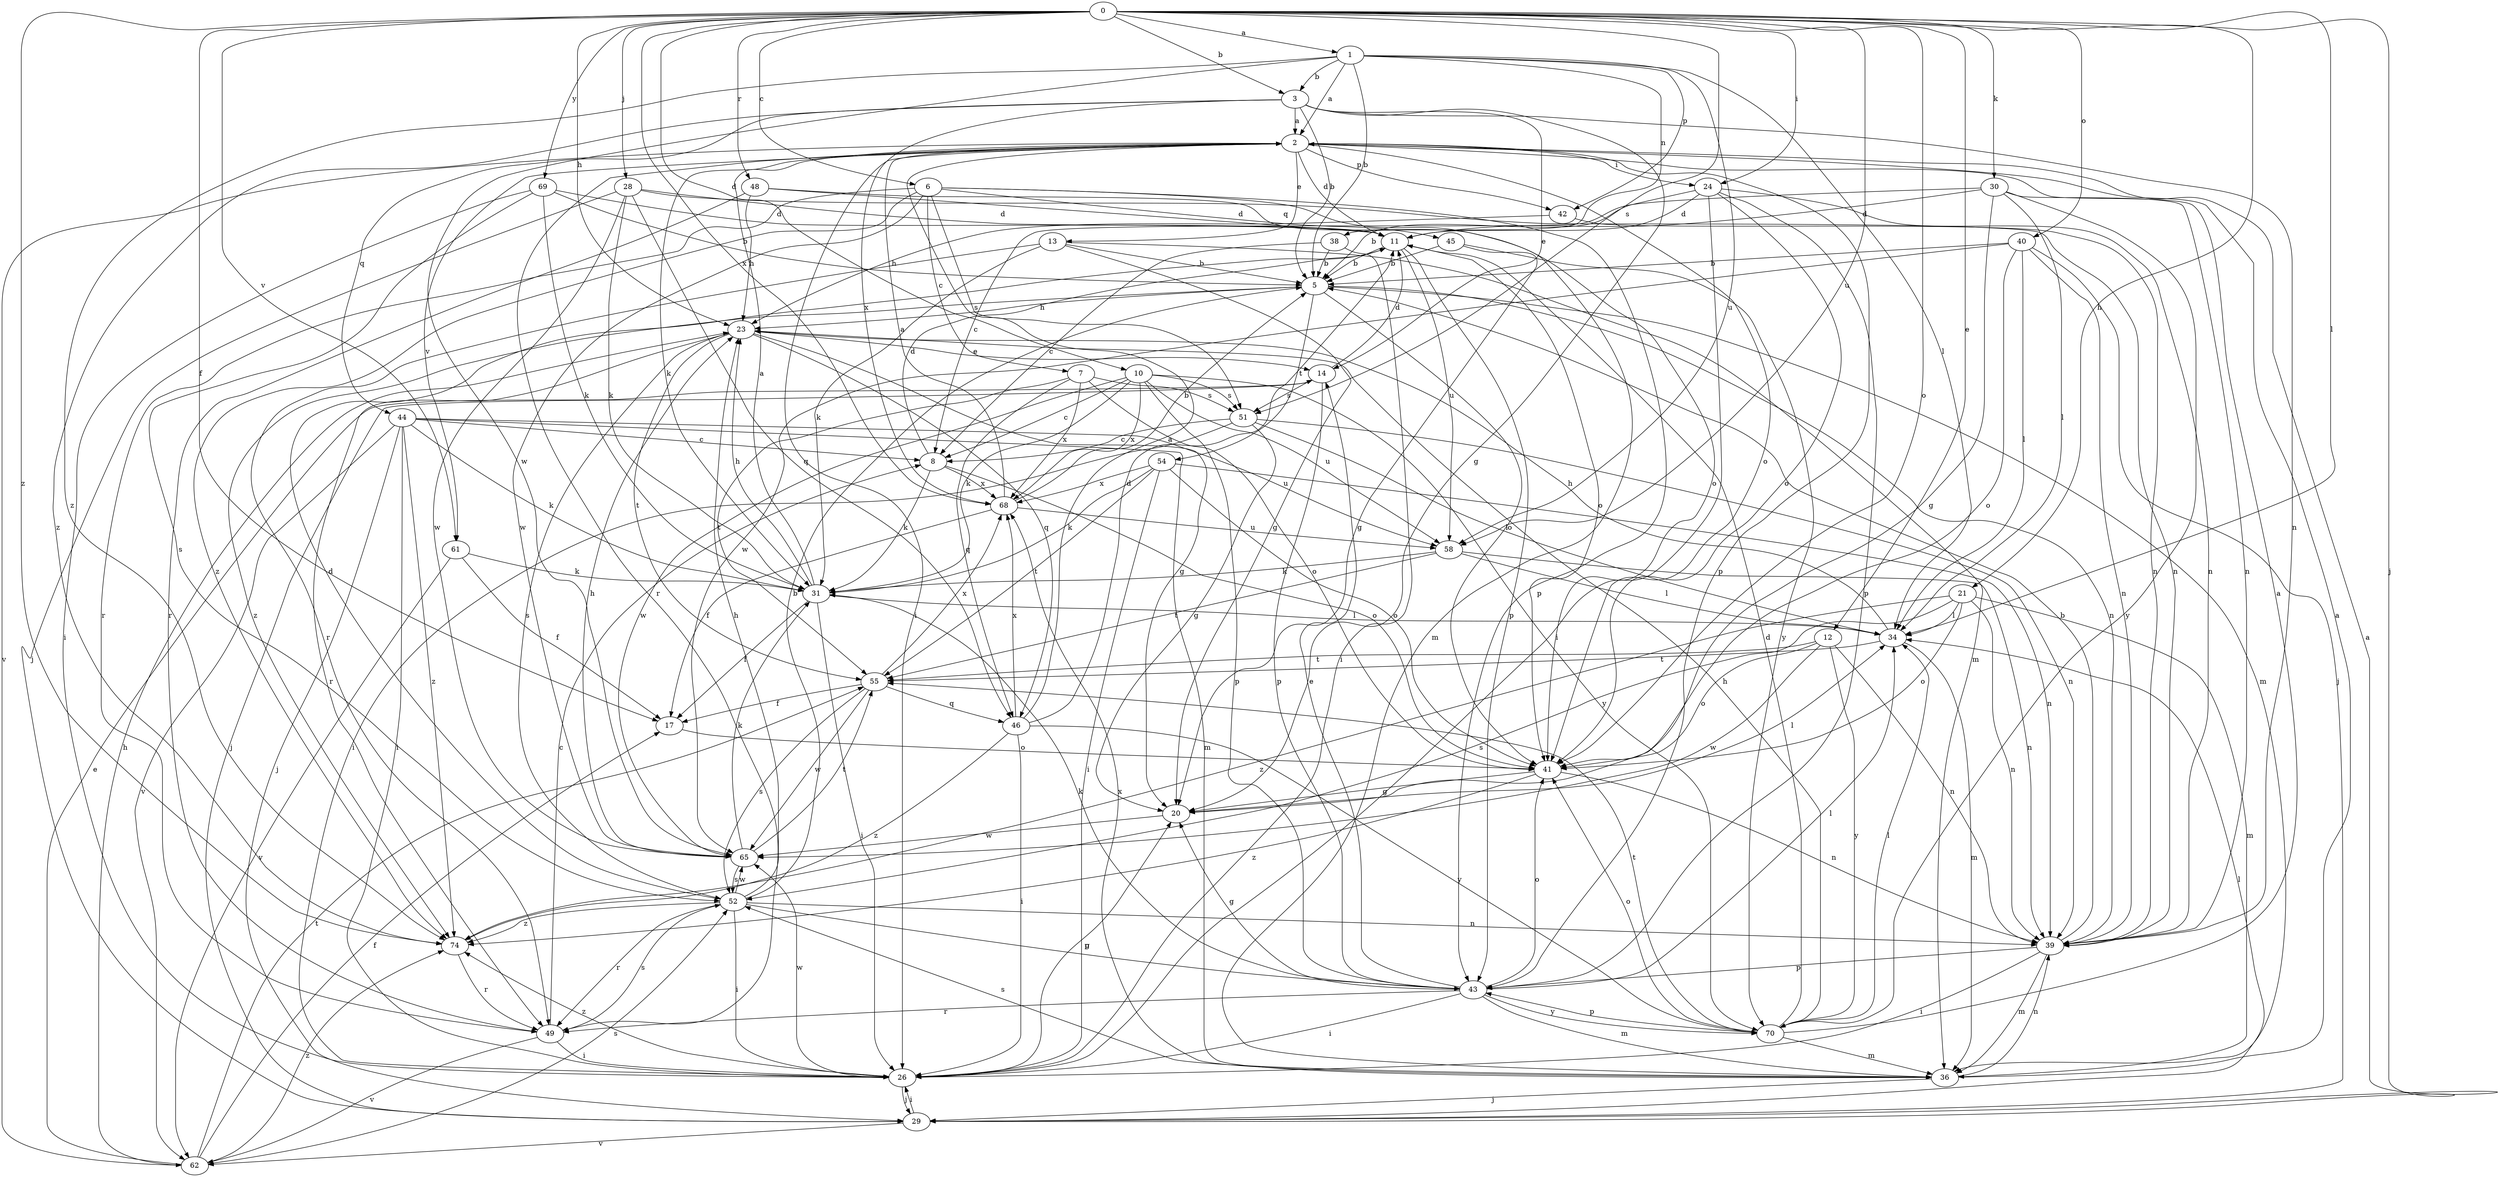 strict digraph  {
0;
1;
2;
3;
5;
6;
7;
8;
10;
11;
12;
13;
14;
17;
20;
21;
23;
24;
26;
28;
29;
30;
31;
34;
36;
38;
39;
40;
41;
42;
43;
44;
45;
46;
48;
49;
51;
52;
54;
55;
58;
61;
62;
65;
68;
69;
70;
74;
0 -> 1  [label=a];
0 -> 3  [label=b];
0 -> 6  [label=c];
0 -> 10  [label=d];
0 -> 12  [label=e];
0 -> 17  [label=f];
0 -> 21  [label=h];
0 -> 23  [label=h];
0 -> 24  [label=i];
0 -> 28  [label=j];
0 -> 29  [label=j];
0 -> 30  [label=k];
0 -> 34  [label=l];
0 -> 40  [label=o];
0 -> 41  [label=o];
0 -> 48  [label=r];
0 -> 51  [label=s];
0 -> 58  [label=u];
0 -> 61  [label=v];
0 -> 68  [label=x];
0 -> 69  [label=y];
0 -> 74  [label=z];
1 -> 2  [label=a];
1 -> 3  [label=b];
1 -> 5  [label=b];
1 -> 34  [label=l];
1 -> 38  [label=n];
1 -> 42  [label=p];
1 -> 58  [label=u];
1 -> 65  [label=w];
1 -> 74  [label=z];
2 -> 11  [label=d];
2 -> 13  [label=e];
2 -> 24  [label=i];
2 -> 26  [label=i];
2 -> 31  [label=k];
2 -> 41  [label=o];
2 -> 42  [label=p];
2 -> 43  [label=p];
2 -> 49  [label=r];
2 -> 61  [label=v];
2 -> 62  [label=v];
3 -> 2  [label=a];
3 -> 5  [label=b];
3 -> 14  [label=e];
3 -> 20  [label=g];
3 -> 39  [label=n];
3 -> 44  [label=q];
3 -> 68  [label=x];
3 -> 74  [label=z];
5 -> 23  [label=h];
5 -> 36  [label=m];
5 -> 39  [label=n];
5 -> 41  [label=o];
5 -> 54  [label=t];
5 -> 74  [label=z];
6 -> 7  [label=c];
6 -> 36  [label=m];
6 -> 43  [label=p];
6 -> 45  [label=q];
6 -> 49  [label=r];
6 -> 51  [label=s];
6 -> 65  [label=w];
6 -> 74  [label=z];
7 -> 41  [label=o];
7 -> 46  [label=q];
7 -> 51  [label=s];
7 -> 55  [label=t];
7 -> 68  [label=x];
8 -> 11  [label=d];
8 -> 31  [label=k];
8 -> 41  [label=o];
8 -> 68  [label=x];
10 -> 8  [label=c];
10 -> 31  [label=k];
10 -> 43  [label=p];
10 -> 51  [label=s];
10 -> 58  [label=u];
10 -> 65  [label=w];
10 -> 68  [label=x];
10 -> 70  [label=y];
11 -> 5  [label=b];
11 -> 41  [label=o];
11 -> 43  [label=p];
11 -> 58  [label=u];
12 -> 39  [label=n];
12 -> 41  [label=o];
12 -> 55  [label=t];
12 -> 65  [label=w];
12 -> 70  [label=y];
13 -> 5  [label=b];
13 -> 20  [label=g];
13 -> 31  [label=k];
13 -> 36  [label=m];
13 -> 49  [label=r];
14 -> 11  [label=d];
14 -> 29  [label=j];
14 -> 43  [label=p];
14 -> 51  [label=s];
17 -> 41  [label=o];
20 -> 34  [label=l];
20 -> 65  [label=w];
21 -> 34  [label=l];
21 -> 36  [label=m];
21 -> 39  [label=n];
21 -> 41  [label=o];
21 -> 52  [label=s];
21 -> 74  [label=z];
23 -> 14  [label=e];
23 -> 20  [label=g];
23 -> 46  [label=q];
23 -> 49  [label=r];
23 -> 52  [label=s];
23 -> 55  [label=t];
24 -> 5  [label=b];
24 -> 11  [label=d];
24 -> 26  [label=i];
24 -> 39  [label=n];
24 -> 41  [label=o];
24 -> 43  [label=p];
26 -> 20  [label=g];
26 -> 29  [label=j];
26 -> 65  [label=w];
26 -> 74  [label=z];
28 -> 11  [label=d];
28 -> 29  [label=j];
28 -> 31  [label=k];
28 -> 39  [label=n];
28 -> 46  [label=q];
28 -> 65  [label=w];
29 -> 2  [label=a];
29 -> 26  [label=i];
29 -> 34  [label=l];
29 -> 62  [label=v];
30 -> 8  [label=c];
30 -> 11  [label=d];
30 -> 20  [label=g];
30 -> 34  [label=l];
30 -> 39  [label=n];
30 -> 70  [label=y];
31 -> 2  [label=a];
31 -> 17  [label=f];
31 -> 23  [label=h];
31 -> 26  [label=i];
31 -> 34  [label=l];
34 -> 23  [label=h];
34 -> 36  [label=m];
34 -> 55  [label=t];
36 -> 2  [label=a];
36 -> 29  [label=j];
36 -> 39  [label=n];
36 -> 52  [label=s];
36 -> 68  [label=x];
38 -> 5  [label=b];
38 -> 8  [label=c];
38 -> 26  [label=i];
39 -> 5  [label=b];
39 -> 26  [label=i];
39 -> 36  [label=m];
39 -> 43  [label=p];
40 -> 5  [label=b];
40 -> 29  [label=j];
40 -> 34  [label=l];
40 -> 39  [label=n];
40 -> 41  [label=o];
40 -> 65  [label=w];
41 -> 20  [label=g];
41 -> 39  [label=n];
41 -> 74  [label=z];
42 -> 23  [label=h];
42 -> 39  [label=n];
43 -> 14  [label=e];
43 -> 20  [label=g];
43 -> 26  [label=i];
43 -> 31  [label=k];
43 -> 34  [label=l];
43 -> 36  [label=m];
43 -> 41  [label=o];
43 -> 49  [label=r];
43 -> 70  [label=y];
44 -> 8  [label=c];
44 -> 26  [label=i];
44 -> 29  [label=j];
44 -> 31  [label=k];
44 -> 36  [label=m];
44 -> 58  [label=u];
44 -> 62  [label=v];
44 -> 74  [label=z];
45 -> 5  [label=b];
45 -> 20  [label=g];
45 -> 70  [label=y];
46 -> 2  [label=a];
46 -> 11  [label=d];
46 -> 26  [label=i];
46 -> 68  [label=x];
46 -> 70  [label=y];
46 -> 74  [label=z];
48 -> 11  [label=d];
48 -> 23  [label=h];
48 -> 41  [label=o];
48 -> 49  [label=r];
49 -> 8  [label=c];
49 -> 26  [label=i];
49 -> 52  [label=s];
49 -> 62  [label=v];
51 -> 8  [label=c];
51 -> 20  [label=g];
51 -> 26  [label=i];
51 -> 34  [label=l];
51 -> 39  [label=n];
52 -> 5  [label=b];
52 -> 11  [label=d];
52 -> 23  [label=h];
52 -> 26  [label=i];
52 -> 39  [label=n];
52 -> 43  [label=p];
52 -> 49  [label=r];
52 -> 65  [label=w];
52 -> 74  [label=z];
54 -> 26  [label=i];
54 -> 31  [label=k];
54 -> 39  [label=n];
54 -> 41  [label=o];
54 -> 55  [label=t];
54 -> 68  [label=x];
55 -> 17  [label=f];
55 -> 46  [label=q];
55 -> 52  [label=s];
55 -> 65  [label=w];
55 -> 68  [label=x];
58 -> 31  [label=k];
58 -> 34  [label=l];
58 -> 39  [label=n];
58 -> 55  [label=t];
61 -> 17  [label=f];
61 -> 31  [label=k];
61 -> 62  [label=v];
62 -> 14  [label=e];
62 -> 17  [label=f];
62 -> 23  [label=h];
62 -> 52  [label=s];
62 -> 55  [label=t];
62 -> 74  [label=z];
65 -> 23  [label=h];
65 -> 31  [label=k];
65 -> 52  [label=s];
65 -> 55  [label=t];
68 -> 2  [label=a];
68 -> 5  [label=b];
68 -> 17  [label=f];
68 -> 58  [label=u];
69 -> 5  [label=b];
69 -> 11  [label=d];
69 -> 26  [label=i];
69 -> 31  [label=k];
69 -> 52  [label=s];
70 -> 2  [label=a];
70 -> 11  [label=d];
70 -> 23  [label=h];
70 -> 34  [label=l];
70 -> 36  [label=m];
70 -> 41  [label=o];
70 -> 43  [label=p];
70 -> 55  [label=t];
74 -> 49  [label=r];
}
